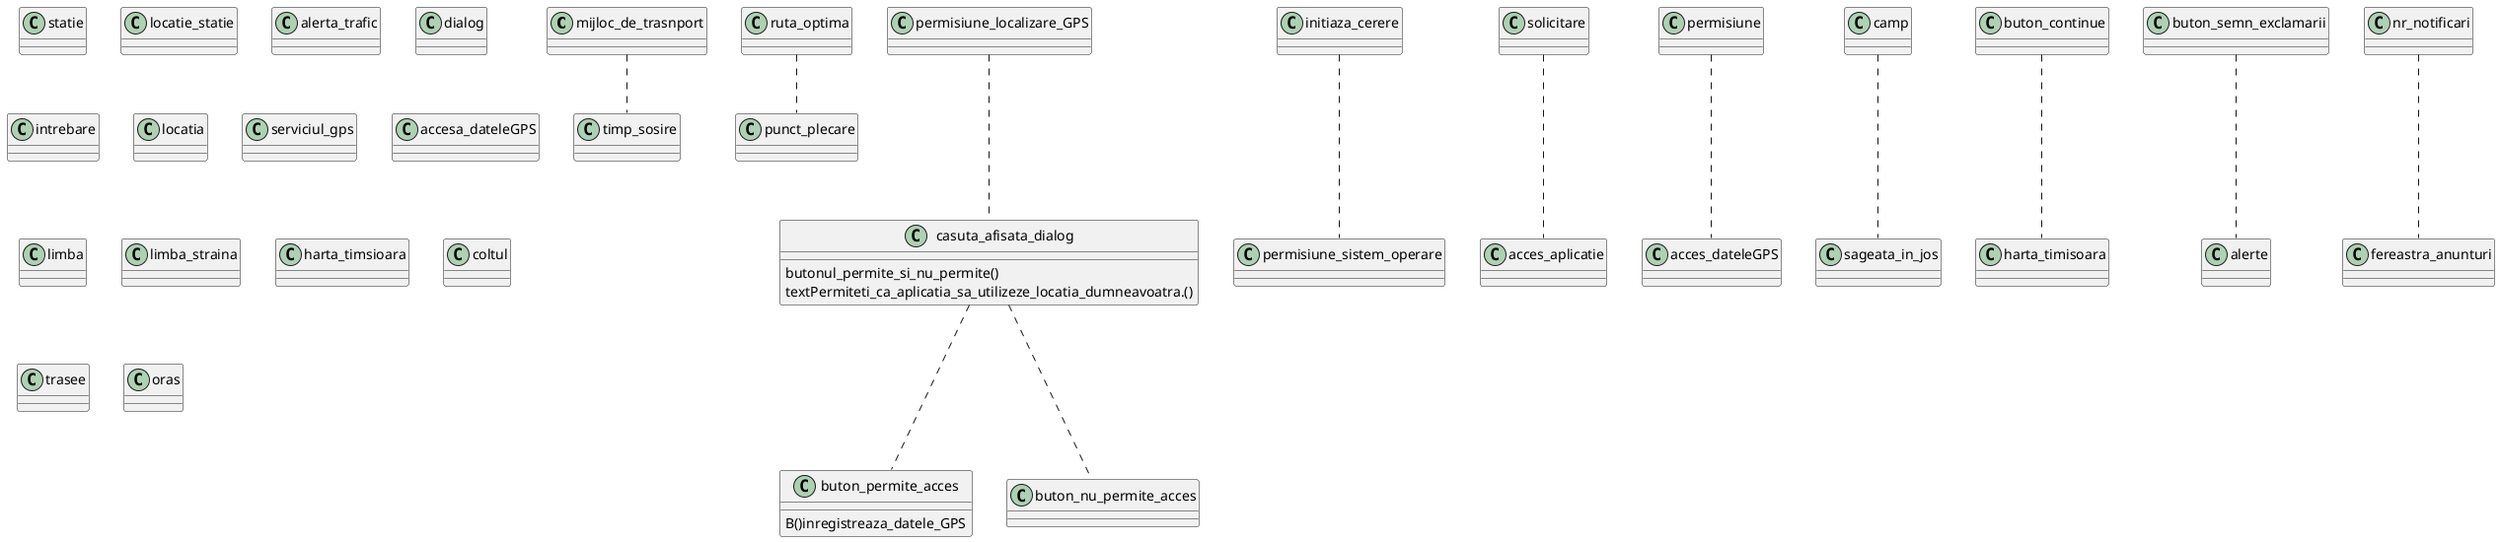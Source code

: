 @startuml
'https://plantuml.com/class-diagram/class-diagram


class mijloc_de_trasnport {}
class timp_sosire {}
class statie {}
class locatie_statie {}
class ruta_optima {}
class punct_plecare {}
class alerta_trafic

ruta_optima..punct_plecare
mijloc_de_trasnport .. timp_sosire

class permisiune_localizare_GPS
class dialog{}
class casuta_afisata_dialog{
butonul_permite_si_nu_permite()
textPermiteti_ca_aplicatia_sa_utilizeze_locatia_dumneavoatra.()
}
class buton_permite_acces{

B()inregistreaza_datele_GPS

}
class buton_nu_permite_acces{}
class intrebare
class locatia

permisiune_localizare_GPS...casuta_afisata_dialog
casuta_afisata_dialog... buton_permite_acces
casuta_afisata_dialog... buton_nu_permite_acces
class initiaza_cerere
class permisiune_sistem_operare
class solicitare
class serviciul_gps
class acces_aplicatie


initiaza_cerere...permisiune_sistem_operare
solicitare ... acces_aplicatie

 class permisiune
 class accesa_dateleGPS
 class limba
 class camp
 class sageata_in_jos
 class limba_straina
 class buton_continue
 class harta_timsioara


camp...sageata_in_jos
permisiune...acces_dateleGPS
buton_continue...harta_timisoara

class coltul
class buton_semn_exclamarii
class alerte
class trasee
class oras
class nr_notificari
class fereastra_anunturi

nr_notificari...fereastra_anunturi


buton_semn_exclamarii...alerte










@enduml